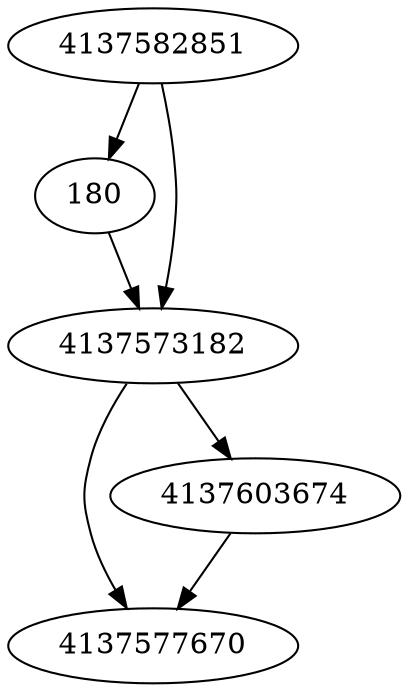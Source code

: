 strict digraph  {
4137582851;
4137577670;
180;
4137603674;
4137573182;
4137582851 -> 180;
4137582851 -> 4137573182;
180 -> 4137573182;
4137603674 -> 4137577670;
4137573182 -> 4137577670;
4137573182 -> 4137603674;
}
